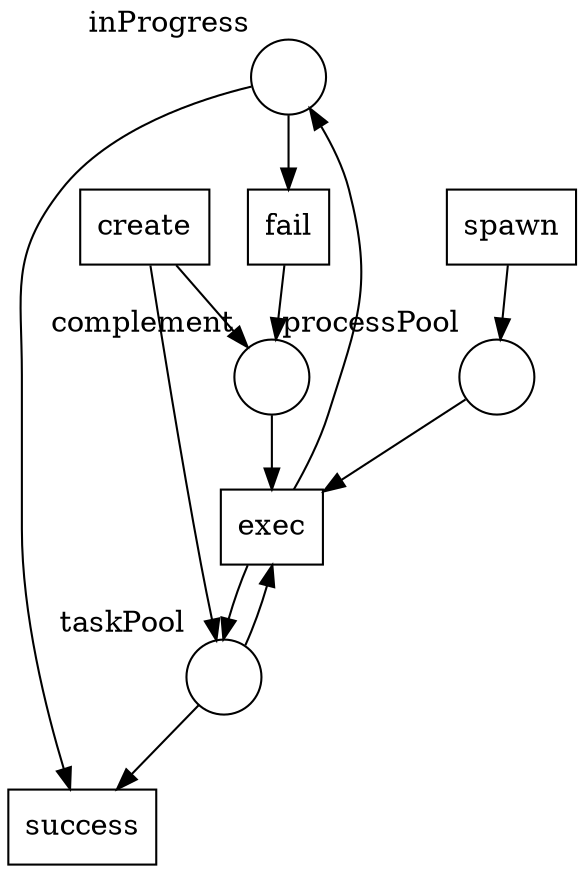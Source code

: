 digraph G {
subgraph place {
node [shape=circle, width=.5];
"inProgress" [label="", xlabel="inProgress"];
"processPool" [label="", xlabel="processPool"];
"complement" [label="", xlabel="complement"];
"taskPool" [label="", xlabel="taskPool"];
}
subgraph transitions {
node [shape=rect, width=.5, height=.5];
"fail";
"exec";
"success";
"create";
"spawn";
}
"inProgress" -> "fail";
"fail" -> "complement";
"complement" -> "exec";
"taskPool" -> "exec";
"processPool" -> "exec";
"exec" -> "taskPool";
"exec" -> "inProgress";
"taskPool" -> "success";
"inProgress" -> "success";
"create" -> "taskPool";
"create" -> "complement";
"spawn" -> "processPool";
}
